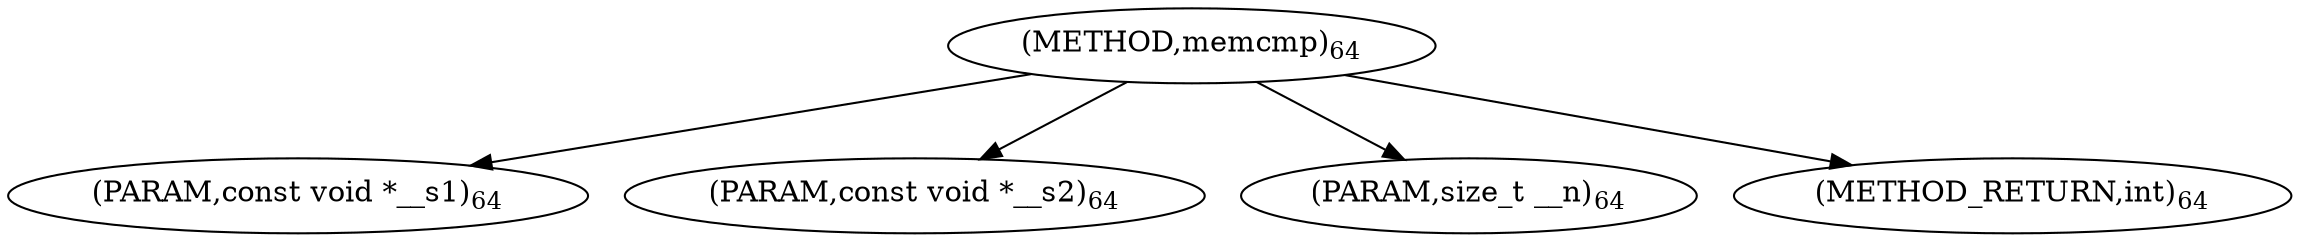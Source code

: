 digraph "memcmp" {  
"98766" [label = <(METHOD,memcmp)<SUB>64</SUB>> ]
"98767" [label = <(PARAM,const void *__s1)<SUB>64</SUB>> ]
"98768" [label = <(PARAM,const void *__s2)<SUB>64</SUB>> ]
"98769" [label = <(PARAM,size_t __n)<SUB>64</SUB>> ]
"98770" [label = <(METHOD_RETURN,int)<SUB>64</SUB>> ]
  "98766" -> "98767" 
  "98766" -> "98768" 
  "98766" -> "98769" 
  "98766" -> "98770" 
}
